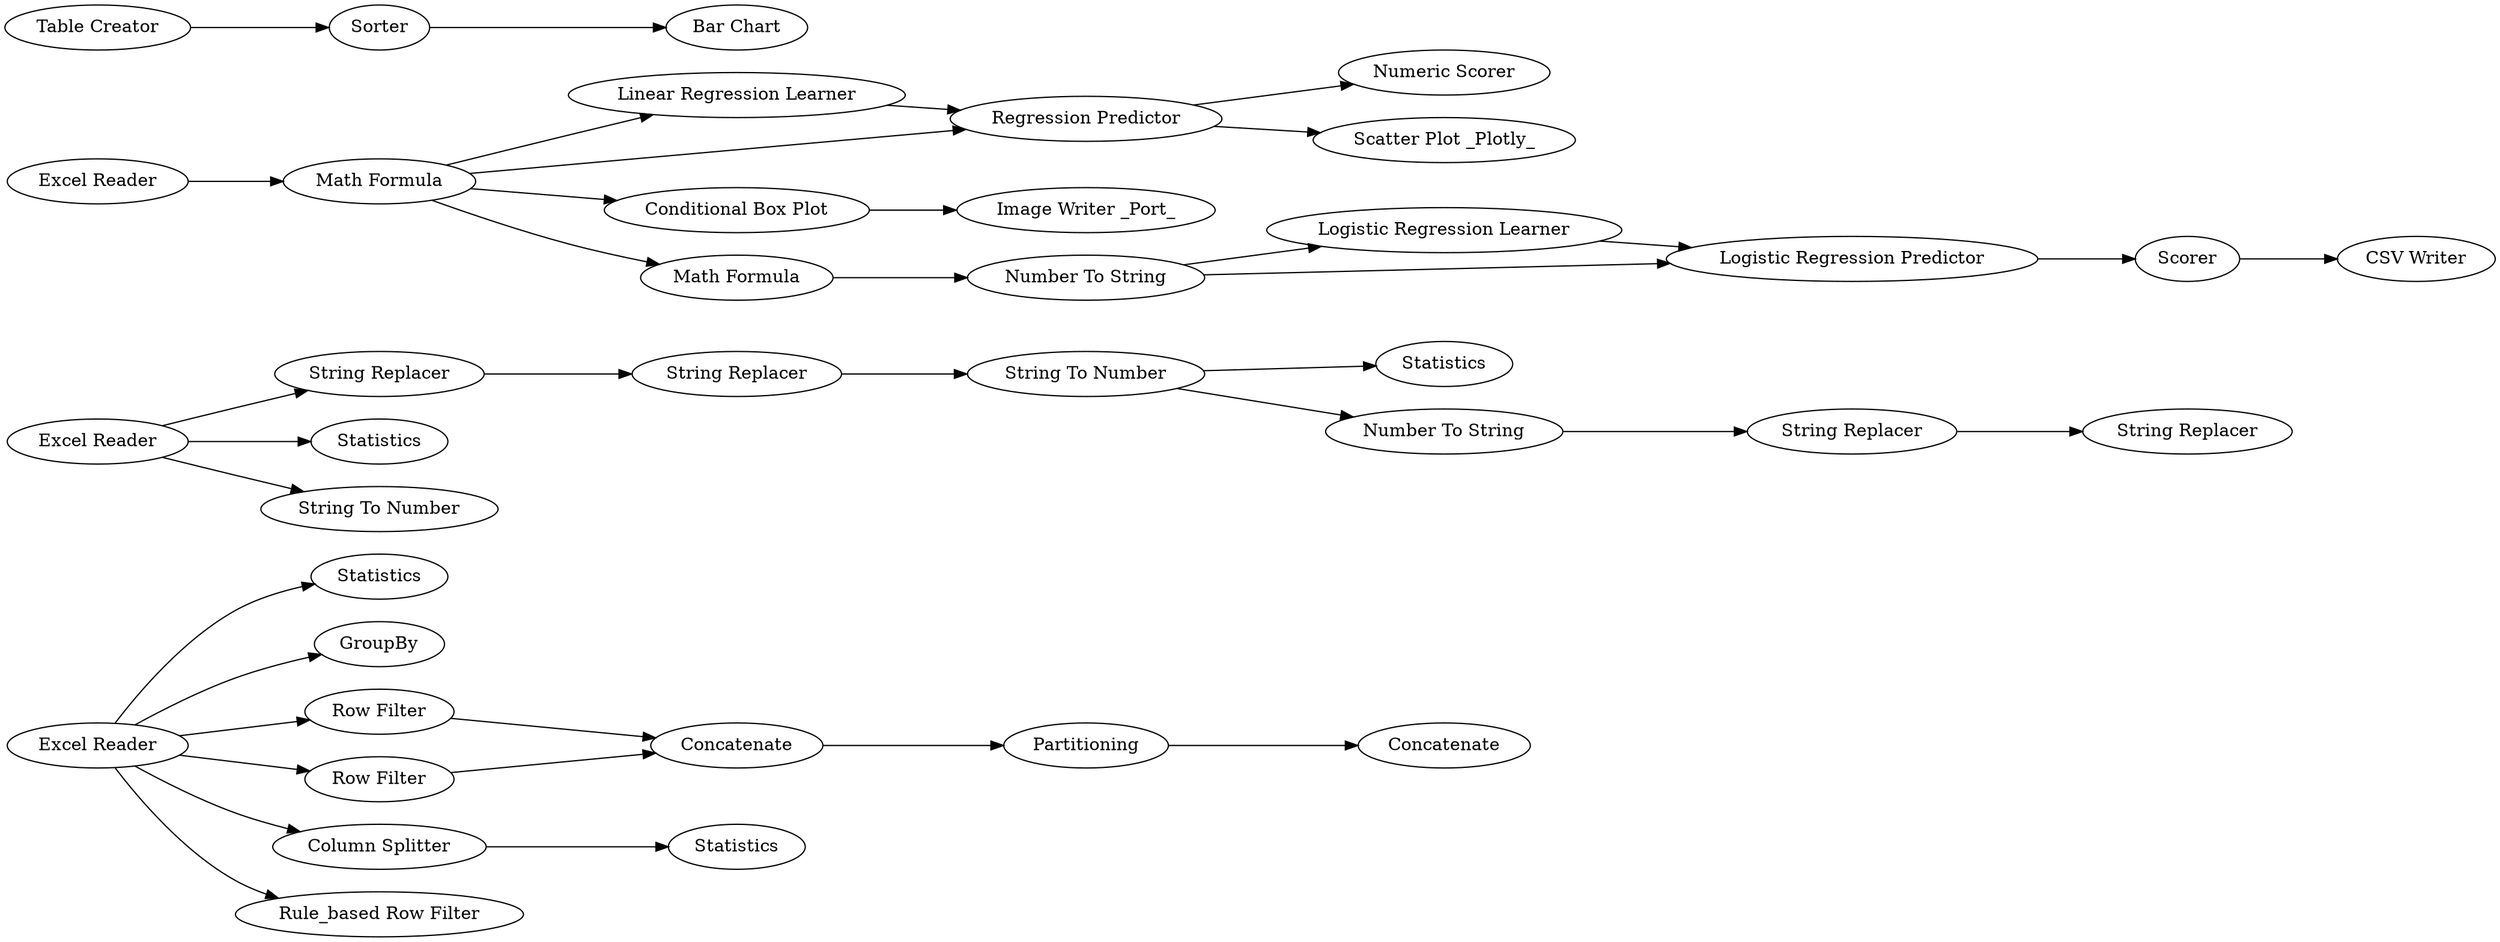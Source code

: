 digraph {
	9 -> 14
	3 -> 50
	56 -> 58
	56 -> 77
	104 -> 103
	42 -> 43
	103 -> 106
	57 -> 76
	57 -> 61
	97 -> 98
	3 -> 10
	105 -> 104
	97 -> 42
	14 -> 15
	58 -> 59
	71 -> 26
	97 -> 43
	96 -> 97
	106 -> 108
	3 -> 5
	26 -> 11
	100 -> 105
	51 -> 75
	5 -> 9
	3 -> 6
	98 -> 99
	61 -> 62
	97 -> 100
	43 -> 44
	56 -> 60
	3 -> 51
	3 -> 8
	59 -> 57
	105 -> 103
	62 -> 63
	6 -> 9
	43 -> 46
	57 [label="String To Number"]
	103 [label="Logistic Regression Predictor"]
	9 [label=Concatenate]
	97 [label="Math Formula"]
	26 [label=Sorter]
	58 [label="String Replacer"]
	8 [label="Rule_based Row Filter"]
	108 [label="CSV Writer"]
	105 [label="Number To String"]
	3 [label="Excel Reader"]
	98 [label="Conditional Box Plot"]
	51 [label="Column Splitter"]
	56 [label="Excel Reader"]
	6 [label="Row Filter"]
	15 [label=Concatenate]
	75 [label=Statistics]
	10 [label=GroupBy]
	59 [label="String Replacer"]
	50 [label=Statistics]
	42 [label="Linear Regression Learner"]
	11 [label="Bar Chart"]
	61 [label="Number To String"]
	77 [label=Statistics]
	76 [label=Statistics]
	63 [label="String Replacer"]
	14 [label=Partitioning]
	100 [label="Math Formula"]
	106 [label=Scorer]
	60 [label="String To Number"]
	5 [label="Row Filter"]
	99 [label="Image Writer _Port_"]
	43 [label="Regression Predictor"]
	96 [label="Excel Reader"]
	44 [label="Numeric Scorer"]
	62 [label="String Replacer"]
	104 [label="Logistic Regression Learner"]
	71 [label="Table Creator"]
	46 [label="Scatter Plot _Plotly_"]
	rankdir=LR
}
